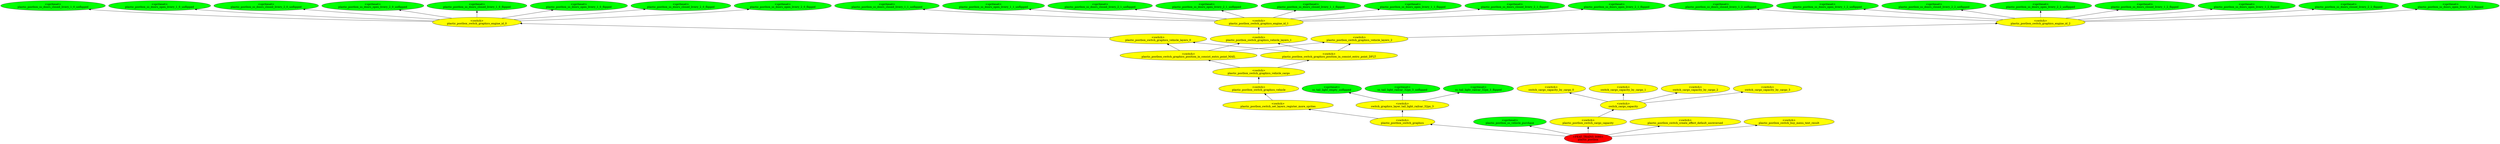 digraph {
rankdir="BT"
ss_tail_light_railcar_32px_3_unflipped [fillcolor=green style="filled" label="<spriteset>\nss_tail_light_railcar_32px_3_unflipped"]
ss_tail_light_railcar_32px_3_flipped [fillcolor=green style="filled" label="<spriteset>\nss_tail_light_railcar_32px_3_flipped"]
ss_tail_light_empty_unflipped [fillcolor=green style="filled" label="<spriteset>\nss_tail_light_empty_unflipped"]
switch_graphics_layer_tail_light_railcar_32px_3 [fillcolor=yellow style="filled" label="<switch>\nswitch_graphics_layer_tail_light_railcar_32px_3"]
switch_cargo_capacity_by_cargo_0 [fillcolor=yellow style="filled" label="<switch>\nswitch_cargo_capacity_by_cargo_0"]
switch_cargo_capacity_by_cargo_1 [fillcolor=yellow style="filled" label="<switch>\nswitch_cargo_capacity_by_cargo_1"]
switch_cargo_capacity_by_cargo_2 [fillcolor=yellow style="filled" label="<switch>\nswitch_cargo_capacity_by_cargo_2"]
switch_cargo_capacity_by_cargo_3 [fillcolor=yellow style="filled" label="<switch>\nswitch_cargo_capacity_by_cargo_3"]
switch_cargo_capacity [fillcolor=yellow style="filled" label="<switch>\nswitch_cargo_capacity"]
plastic_postbox_ss_doors_closed_livery_1_0_unflipped [fillcolor=green style="filled" label="<spriteset>\nplastic_postbox_ss_doors_closed_livery_1_0_unflipped"]
plastic_postbox_ss_doors_open_livery_1_0_unflipped [fillcolor=green style="filled" label="<spriteset>\nplastic_postbox_ss_doors_open_livery_1_0_unflipped"]
plastic_postbox_ss_doors_closed_livery_2_0_unflipped [fillcolor=green style="filled" label="<spriteset>\nplastic_postbox_ss_doors_closed_livery_2_0_unflipped"]
plastic_postbox_ss_doors_open_livery_2_0_unflipped [fillcolor=green style="filled" label="<spriteset>\nplastic_postbox_ss_doors_open_livery_2_0_unflipped"]
plastic_postbox_ss_doors_closed_livery_1_0_flipped [fillcolor=green style="filled" label="<spriteset>\nplastic_postbox_ss_doors_closed_livery_1_0_flipped"]
plastic_postbox_ss_doors_open_livery_1_0_flipped [fillcolor=green style="filled" label="<spriteset>\nplastic_postbox_ss_doors_open_livery_1_0_flipped"]
plastic_postbox_ss_doors_closed_livery_2_0_flipped [fillcolor=green style="filled" label="<spriteset>\nplastic_postbox_ss_doors_closed_livery_2_0_flipped"]
plastic_postbox_ss_doors_open_livery_2_0_flipped [fillcolor=green style="filled" label="<spriteset>\nplastic_postbox_ss_doors_open_livery_2_0_flipped"]
plastic_postbox_switch_graphics_engine_id_0 [fillcolor=yellow style="filled" label="<switch>\nplastic_postbox_switch_graphics_engine_id_0"]
plastic_postbox_switch_graphics_vehicle_layers_0 [fillcolor=yellow style="filled" label="<switch>\nplastic_postbox_switch_graphics_vehicle_layers_0"]
plastic_postbox_ss_doors_closed_livery_1_1_unflipped [fillcolor=green style="filled" label="<spriteset>\nplastic_postbox_ss_doors_closed_livery_1_1_unflipped"]
plastic_postbox_ss_doors_open_livery_1_1_unflipped [fillcolor=green style="filled" label="<spriteset>\nplastic_postbox_ss_doors_open_livery_1_1_unflipped"]
plastic_postbox_ss_doors_closed_livery_2_1_unflipped [fillcolor=green style="filled" label="<spriteset>\nplastic_postbox_ss_doors_closed_livery_2_1_unflipped"]
plastic_postbox_ss_doors_open_livery_2_1_unflipped [fillcolor=green style="filled" label="<spriteset>\nplastic_postbox_ss_doors_open_livery_2_1_unflipped"]
plastic_postbox_ss_doors_closed_livery_1_1_flipped [fillcolor=green style="filled" label="<spriteset>\nplastic_postbox_ss_doors_closed_livery_1_1_flipped"]
plastic_postbox_ss_doors_open_livery_1_1_flipped [fillcolor=green style="filled" label="<spriteset>\nplastic_postbox_ss_doors_open_livery_1_1_flipped"]
plastic_postbox_ss_doors_closed_livery_2_1_flipped [fillcolor=green style="filled" label="<spriteset>\nplastic_postbox_ss_doors_closed_livery_2_1_flipped"]
plastic_postbox_ss_doors_open_livery_2_1_flipped [fillcolor=green style="filled" label="<spriteset>\nplastic_postbox_ss_doors_open_livery_2_1_flipped"]
plastic_postbox_switch_graphics_engine_id_1 [fillcolor=yellow style="filled" label="<switch>\nplastic_postbox_switch_graphics_engine_id_1"]
plastic_postbox_switch_graphics_vehicle_layers_1 [fillcolor=yellow style="filled" label="<switch>\nplastic_postbox_switch_graphics_vehicle_layers_1"]
plastic_postbox_ss_doors_closed_livery_1_2_unflipped [fillcolor=green style="filled" label="<spriteset>\nplastic_postbox_ss_doors_closed_livery_1_2_unflipped"]
plastic_postbox_ss_doors_open_livery_1_2_unflipped [fillcolor=green style="filled" label="<spriteset>\nplastic_postbox_ss_doors_open_livery_1_2_unflipped"]
plastic_postbox_ss_doors_closed_livery_2_2_unflipped [fillcolor=green style="filled" label="<spriteset>\nplastic_postbox_ss_doors_closed_livery_2_2_unflipped"]
plastic_postbox_ss_doors_open_livery_2_2_unflipped [fillcolor=green style="filled" label="<spriteset>\nplastic_postbox_ss_doors_open_livery_2_2_unflipped"]
plastic_postbox_ss_doors_closed_livery_1_2_flipped [fillcolor=green style="filled" label="<spriteset>\nplastic_postbox_ss_doors_closed_livery_1_2_flipped"]
plastic_postbox_ss_doors_open_livery_1_2_flipped [fillcolor=green style="filled" label="<spriteset>\nplastic_postbox_ss_doors_open_livery_1_2_flipped"]
plastic_postbox_ss_doors_closed_livery_2_2_flipped [fillcolor=green style="filled" label="<spriteset>\nplastic_postbox_ss_doors_closed_livery_2_2_flipped"]
plastic_postbox_ss_doors_open_livery_2_2_flipped [fillcolor=green style="filled" label="<spriteset>\nplastic_postbox_ss_doors_open_livery_2_2_flipped"]
plastic_postbox_switch_graphics_engine_id_2 [fillcolor=yellow style="filled" label="<switch>\nplastic_postbox_switch_graphics_engine_id_2"]
plastic_postbox_switch_graphics_vehicle_layers_2 [fillcolor=yellow style="filled" label="<switch>\nplastic_postbox_switch_graphics_vehicle_layers_2"]
plastic_postbox_switch_graphics_position_in_consist_entry_point_MAIL [fillcolor=yellow style="filled" label="<switch>\nplastic_postbox_switch_graphics_position_in_consist_entry_point_MAIL"]
plastic_postbox_switch_graphics_position_in_consist_entry_point_DFLT [fillcolor=yellow style="filled" label="<switch>\nplastic_postbox_switch_graphics_position_in_consist_entry_point_DFLT"]
plastic_postbox_switch_graphics_vehicle_cargo [fillcolor=yellow style="filled" label="<switch>\nplastic_postbox_switch_graphics_vehicle_cargo"]
plastic_postbox_switch_graphics_vehicle [fillcolor=yellow style="filled" label="<switch>\nplastic_postbox_switch_graphics_vehicle"]
plastic_postbox_ss_vehicle_purchase [fillcolor=green style="filled" label="<spriteset>\nplastic_postbox_ss_vehicle_purchase"]
plastic_postbox_switch_set_layers_register_more_sprites [fillcolor=yellow style="filled" label="<switch>\nplastic_postbox_switch_set_layers_register_more_sprites"]
plastic_postbox_switch_graphics [fillcolor=yellow style="filled" label="<switch>\nplastic_postbox_switch_graphics"]
plastic_postbox_switch_cargo_capacity [fillcolor=yellow style="filled" label="<switch>\nplastic_postbox_switch_cargo_capacity"]
plastic_postbox_switch_create_effect_default_unreversed [fillcolor=yellow style="filled" label="<switch>\nplastic_postbox_switch_create_effect_default_unreversed"]
plastic_postbox_switch_buy_menu_text_result [fillcolor=yellow style="filled" label="<switch>\nplastic_postbox_switch_buy_menu_text_result"]
plastic_postbox [fillcolor=red style="filled" label="<FEAT_TRAINS 3080>\nplastic_postbox"]
plastic_postbox_switch_graphics_engine_id_0->plastic_postbox_ss_doors_closed_livery_1_0_unflipped
plastic_postbox_switch_graphics_engine_id_2->plastic_postbox_ss_doors_open_livery_2_2_flipped
plastic_postbox->plastic_postbox_switch_graphics
plastic_postbox_switch_graphics_vehicle->plastic_postbox_switch_graphics_vehicle_cargo
switch_graphics_layer_tail_light_railcar_32px_3->ss_tail_light_railcar_32px_3_flipped
plastic_postbox_switch_graphics_engine_id_1->plastic_postbox_ss_doors_open_livery_1_1_flipped
plastic_postbox_switch_graphics_vehicle_layers_2->plastic_postbox_switch_graphics_engine_id_2
plastic_postbox_switch_graphics_engine_id_1->plastic_postbox_ss_doors_closed_livery_2_1_flipped
plastic_postbox_switch_graphics_vehicle_cargo->plastic_postbox_switch_graphics_position_in_consist_entry_point_MAIL
plastic_postbox_switch_graphics_engine_id_0->plastic_postbox_ss_doors_open_livery_2_0_flipped
plastic_postbox->plastic_postbox_switch_create_effect_default_unreversed
plastic_postbox_switch_graphics_vehicle_cargo->plastic_postbox_switch_graphics_position_in_consist_entry_point_DFLT
plastic_postbox_switch_graphics_position_in_consist_entry_point_DFLT->plastic_postbox_switch_graphics_vehicle_layers_2
switch_graphics_layer_tail_light_railcar_32px_3->ss_tail_light_empty_unflipped
plastic_postbox_switch_graphics_engine_id_1->plastic_postbox_ss_doors_closed_livery_1_1_unflipped
plastic_postbox_switch_graphics_position_in_consist_entry_point_DFLT->plastic_postbox_switch_graphics_vehicle_layers_1
plastic_postbox_switch_graphics->plastic_postbox_switch_set_layers_register_more_sprites
plastic_postbox->plastic_postbox_switch_cargo_capacity
plastic_postbox_switch_graphics_engine_id_1->plastic_postbox_ss_doors_open_livery_2_1_flipped
plastic_postbox_switch_cargo_capacity->switch_cargo_capacity
plastic_postbox_switch_graphics_position_in_consist_entry_point_DFLT->plastic_postbox_switch_graphics_vehicle_layers_0
plastic_postbox->plastic_postbox_ss_vehicle_purchase
switch_cargo_capacity->switch_cargo_capacity_by_cargo_1
plastic_postbox_switch_graphics_engine_id_2->plastic_postbox_ss_doors_closed_livery_1_2_flipped
plastic_postbox_switch_graphics_engine_id_2->plastic_postbox_ss_doors_open_livery_1_2_unflipped
plastic_postbox_switch_graphics_vehicle_layers_1->plastic_postbox_switch_graphics_engine_id_1
plastic_postbox_switch_graphics_engine_id_0->plastic_postbox_ss_doors_open_livery_1_0_flipped
plastic_postbox_switch_graphics_engine_id_1->plastic_postbox_ss_doors_closed_livery_2_1_unflipped
plastic_postbox_switch_graphics_engine_id_0->plastic_postbox_ss_doors_open_livery_2_0_unflipped
plastic_postbox_switch_graphics_engine_id_1->plastic_postbox_ss_doors_open_livery_1_1_unflipped
plastic_postbox_switch_graphics_vehicle_layers_0->plastic_postbox_switch_graphics_engine_id_0
switch_cargo_capacity->switch_cargo_capacity_by_cargo_3
switch_cargo_capacity->switch_cargo_capacity_by_cargo_0
plastic_postbox->plastic_postbox_switch_buy_menu_text_result
plastic_postbox_switch_graphics_engine_id_1->plastic_postbox_ss_doors_closed_livery_1_1_flipped
plastic_postbox_switch_graphics_engine_id_2->plastic_postbox_ss_doors_open_livery_2_2_unflipped
plastic_postbox_switch_graphics_engine_id_2->plastic_postbox_ss_doors_closed_livery_2_2_flipped
plastic_postbox_switch_graphics_engine_id_0->plastic_postbox_ss_doors_closed_livery_2_0_flipped
plastic_postbox_switch_graphics_engine_id_0->plastic_postbox_ss_doors_open_livery_1_0_unflipped
switch_graphics_layer_tail_light_railcar_32px_3->ss_tail_light_railcar_32px_3_unflipped
plastic_postbox_switch_graphics_position_in_consist_entry_point_MAIL->plastic_postbox_switch_graphics_vehicle_layers_1
plastic_postbox_switch_graphics_engine_id_0->plastic_postbox_ss_doors_closed_livery_1_0_flipped
plastic_postbox_switch_graphics_engine_id_2->plastic_postbox_ss_doors_closed_livery_1_2_unflipped
plastic_postbox_switch_graphics->switch_graphics_layer_tail_light_railcar_32px_3
plastic_postbox_switch_graphics_engine_id_0->plastic_postbox_ss_doors_closed_livery_2_0_unflipped
plastic_postbox_switch_graphics_engine_id_2->plastic_postbox_ss_doors_closed_livery_2_2_unflipped
switch_cargo_capacity->switch_cargo_capacity_by_cargo_2
plastic_postbox_switch_graphics_position_in_consist_entry_point_MAIL->plastic_postbox_switch_graphics_vehicle_layers_2
plastic_postbox_switch_graphics_engine_id_2->plastic_postbox_ss_doors_open_livery_1_2_flipped
plastic_postbox_switch_graphics_position_in_consist_entry_point_MAIL->plastic_postbox_switch_graphics_vehicle_layers_0
plastic_postbox_switch_set_layers_register_more_sprites->plastic_postbox_switch_graphics_vehicle
plastic_postbox_switch_graphics_engine_id_1->plastic_postbox_ss_doors_open_livery_2_1_unflipped
}
